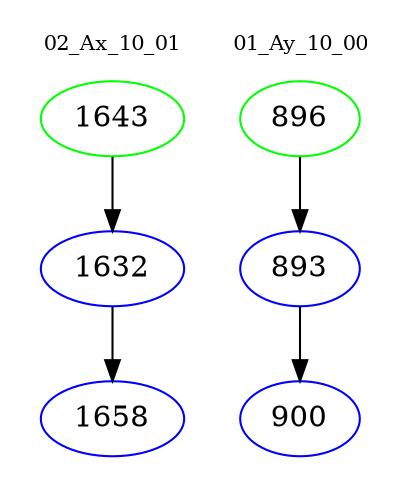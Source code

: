 digraph{
subgraph cluster_0 {
color = white
label = "02_Ax_10_01";
fontsize=10;
T0_1643 [label="1643", color="green"]
T0_1643 -> T0_1632 [color="black"]
T0_1632 [label="1632", color="blue"]
T0_1632 -> T0_1658 [color="black"]
T0_1658 [label="1658", color="blue"]
}
subgraph cluster_1 {
color = white
label = "01_Ay_10_00";
fontsize=10;
T1_896 [label="896", color="green"]
T1_896 -> T1_893 [color="black"]
T1_893 [label="893", color="blue"]
T1_893 -> T1_900 [color="black"]
T1_900 [label="900", color="blue"]
}
}
